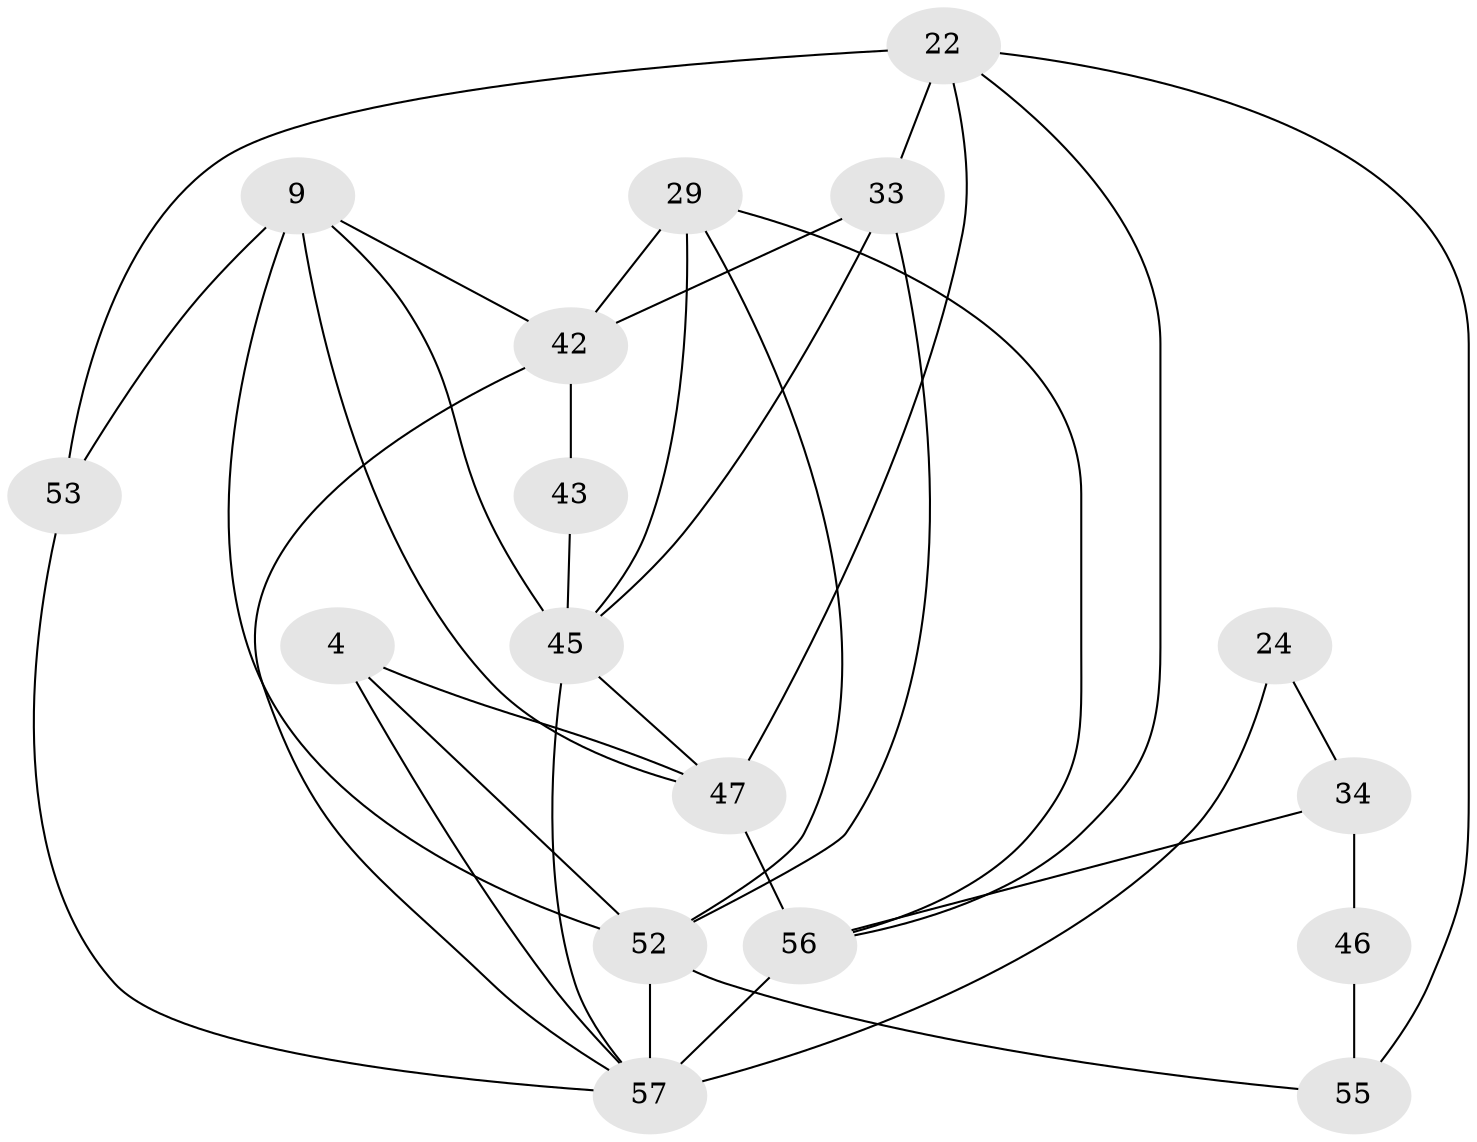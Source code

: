 // original degree distribution, {3: 0.2631578947368421, 4: 0.3157894736842105, 5: 0.17543859649122806, 10: 0.017543859649122806, 6: 0.08771929824561403, 2: 0.12280701754385964, 7: 0.017543859649122806}
// Generated by graph-tools (version 1.1) at 2025/54/03/04/25 21:54:05]
// undirected, 17 vertices, 35 edges
graph export_dot {
graph [start="1"]
  node [color=gray90,style=filled];
  4;
  9;
  22 [super="+2+19"];
  24;
  29 [super="+12"];
  33;
  34;
  42 [super="+7+27"];
  43;
  45 [super="+40+31"];
  46 [super="+14"];
  47 [super="+8"];
  52 [super="+32+26+50"];
  53 [super="+30+51"];
  55 [super="+38"];
  56 [super="+21"];
  57 [super="+23+49+36+41+54"];
  4 -- 47 [weight=2];
  4 -- 57;
  4 -- 52 [weight=2];
  9 -- 42;
  9 -- 47 [weight=2];
  9 -- 53 [weight=2];
  9 -- 45 [weight=2];
  9 -- 52 [weight=3];
  22 -- 33 [weight=2];
  22 -- 47;
  22 -- 53;
  22 -- 56;
  22 -- 55;
  24 -- 34;
  24 -- 57 [weight=3];
  29 -- 56;
  29 -- 45;
  29 -- 42 [weight=2];
  29 -- 52;
  33 -- 42;
  33 -- 45;
  33 -- 52;
  34 -- 46;
  34 -- 56;
  42 -- 43 [weight=2];
  42 -- 57 [weight=2];
  43 -- 45 [weight=2];
  45 -- 57 [weight=7];
  45 -- 47;
  46 -- 55 [weight=2];
  47 -- 56 [weight=2];
  52 -- 57 [weight=8];
  52 -- 55 [weight=2];
  53 -- 57 [weight=3];
  56 -- 57 [weight=4];
}
